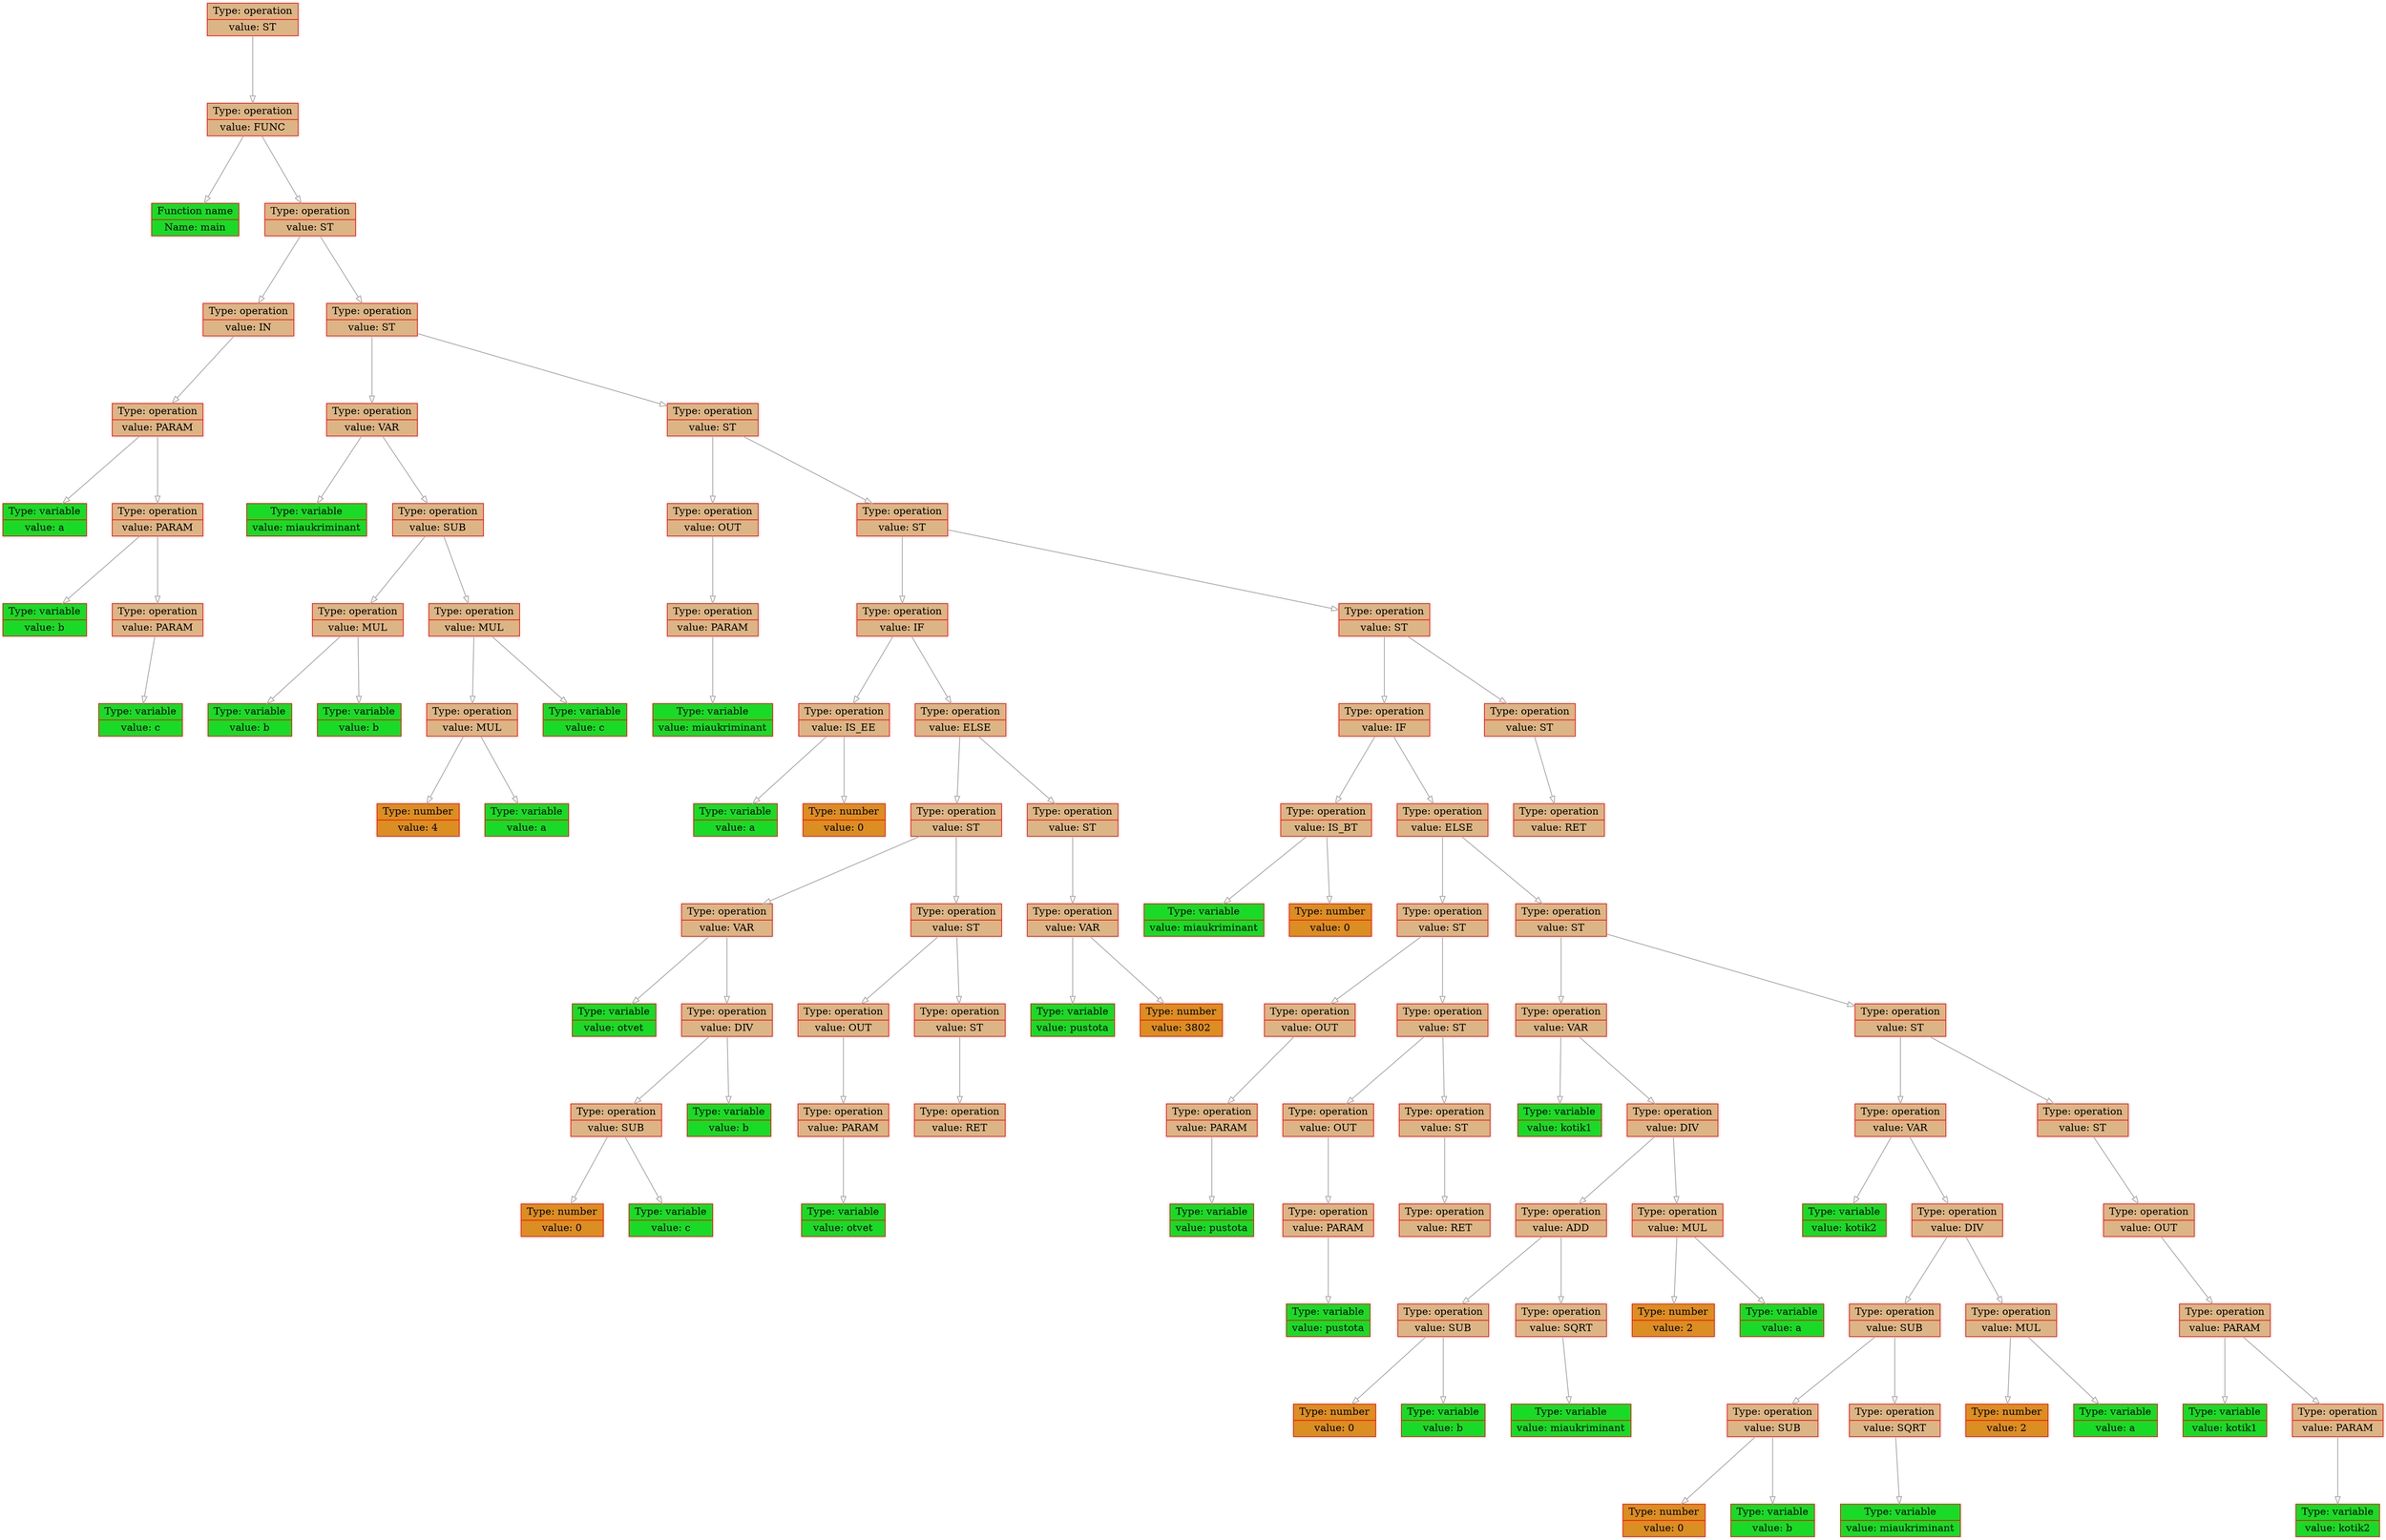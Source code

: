 
    digraph g {
        dpi      = 200;
        fontname = "Comic Sans MS";
        fontsize = 20;
        rankdir   =  TB;
        edge [color = darkgrey, arrowhead = onormal, arrowsize = 1, penwidth = 1.2]
        graph[fillcolor = lightgreen, ranksep = 1.3, nodesep = 0.5,
        style = "rounded, filled",color = green, penwidth = 2]

    Node000001cb167a3360[shape=record, width=0.2, style="filled", color="red", fillcolor="#DBB585",label=" {Type: operation | value: ST}"] 
 
Node000001cb167a3120[shape=record, width=0.2, style="filled", color="red", fillcolor="#DBB585",label=" {Type: operation | value: FUNC}"] 
 
Node000001cb16931cc0[shape=record, width=0.2, style="filled", color="red", fillcolor="#19DB27",label=" {Function name | Name: main}"] 
 
Node000001cb167a30f0[shape=record, width=0.2, style="filled", color="red", fillcolor="#DBB585",label=" {Type: operation | value: ST}"] 
 
Node000001cb1693ee00[shape=record, width=0.2, style="filled", color="red", fillcolor="#DBB585",label=" {Type: operation | value: IN}"] 
 
Node000001cb1693edd0[shape=record, width=0.2, style="filled", color="red", fillcolor="#DBB585",label=" {Type: operation | value: PARAM}"] 
 
Node000001cb16931cf0[shape=record, width=0.2, style="filled", color="red", fillcolor="#19DB27",label=" {Type: variable | value: a}"] 
 
Node000001cb16931db0[shape=record, width=0.2, style="filled", color="red", fillcolor="#DBB585",label=" {Type: operation | value: PARAM}"] 
 
Node000001cb16931d20[shape=record, width=0.2, style="filled", color="red", fillcolor="#19DB27",label=" {Type: variable | value: b}"] 
 
Node000001cb16931d80[shape=record, width=0.2, style="filled", color="red", fillcolor="#DBB585",label=" {Type: operation | value: PARAM}"] 
 
Node000001cb16931d50[shape=record, width=0.2, style="filled", color="red", fillcolor="#19DB27",label=" {Type: variable | value: c}"] 
 
Node000001cb167a3090[shape=record, width=0.2, style="filled", color="red", fillcolor="#DBB585",label=" {Type: operation | value: ST}"] 
 
Node000001cb167a2440[shape=record, width=0.2, style="filled", color="red", fillcolor="#DBB585",label=" {Type: operation | value: VAR}"] 
 
Node000001cb1693ee30[shape=record, width=0.2, style="filled", color="red", fillcolor="#19DB27",label=" {Type: variable | value: miaukriminant}"] 
 
Node000001cb167a2200[shape=record, width=0.2, style="filled", color="red", fillcolor="#DBB585",label=" {Type: operation | value: SUB}"] 
 
Node000001cb1693eec0[shape=record, width=0.2, style="filled", color="red", fillcolor="#DBB585",label=" {Type: operation | value: MUL}"] 
 
Node000001cb1693ee60[shape=record, width=0.2, style="filled", color="red", fillcolor="#19DB27",label=" {Type: variable | value: b}"] 
 
Node000001cb1693ee90[shape=record, width=0.2, style="filled", color="red", fillcolor="#19DB27",label=" {Type: variable | value: b}"] 
 
Node000001cb167a20e0[shape=record, width=0.2, style="filled", color="red", fillcolor="#DBB585",label=" {Type: operation | value: MUL}"] 
 
Node000001cb167a21a0[shape=record, width=0.2, style="filled", color="red", fillcolor="#DBB585",label=" {Type: operation | value: MUL}"] 
 
Node000001cb1693eef0[shape=record, width=0.2, style="filled", color="red", fillcolor="#DB8E21",label=" {Type: number | value: 4}"] 
 
Node000001cb1693ef20[shape=record, width=0.2, style="filled", color="red", fillcolor="#19DB27",label=" {Type: variable | value: a}"] 
 
Node000001cb167a2410[shape=record, width=0.2, style="filled", color="red", fillcolor="#19DB27",label=" {Type: variable | value: c}"] 
 
Node000001cb167a3000[shape=record, width=0.2, style="filled", color="red", fillcolor="#DBB585",label=" {Type: operation | value: ST}"] 
 
Node000001cb167a2110[shape=record, width=0.2, style="filled", color="red", fillcolor="#DBB585",label=" {Type: operation | value: OUT}"] 
 
Node000001cb167a2230[shape=record, width=0.2, style="filled", color="red", fillcolor="#DBB585",label=" {Type: operation | value: PARAM}"] 
 
Node000001cb167a22c0[shape=record, width=0.2, style="filled", color="red", fillcolor="#19DB27",label=" {Type: variable | value: miaukriminant}"] 
 
Node000001cb167a3060[shape=record, width=0.2, style="filled", color="red", fillcolor="#DBB585",label=" {Type: operation | value: ST}"] 
 
Node000001cb167a2910[shape=record, width=0.2, style="filled", color="red", fillcolor="#DBB585",label=" {Type: operation | value: IF}"] 
 
Node000001cb167a2380[shape=record, width=0.2, style="filled", color="red", fillcolor="#DBB585",label=" {Type: operation | value: IS_EE}"] 
 
Node000001cb167a22f0[shape=record, width=0.2, style="filled", color="red", fillcolor="#19DB27",label=" {Type: variable | value: a}"] 
 
Node000001cb167a2320[shape=record, width=0.2, style="filled", color="red", fillcolor="#DB8E21",label=" {Type: number | value: 0}"] 
 
Node000001cb167a2970[shape=record, width=0.2, style="filled", color="red", fillcolor="#DBB585",label=" {Type: operation | value: ELSE}"] 
 
Node000001cb167a2580[shape=record, width=0.2, style="filled", color="red", fillcolor="#DBB585",label=" {Type: operation | value: ST}"] 
 
Node000001cb167a23b0[shape=record, width=0.2, style="filled", color="red", fillcolor="#DBB585",label=" {Type: operation | value: VAR}"] 
 
Node000001cb167a2170[shape=record, width=0.2, style="filled", color="red", fillcolor="#19DB27",label=" {Type: variable | value: otvet}"] 
 
Node000001cb167a2290[shape=record, width=0.2, style="filled", color="red", fillcolor="#DBB585",label=" {Type: operation | value: DIV}"] 
 
Node000001cb167a21d0[shape=record, width=0.2, style="filled", color="red", fillcolor="#DBB585",label=" {Type: operation | value: SUB}"] 
 
Node000001cb167a2140[shape=record, width=0.2, style="filled", color="red", fillcolor="#DB8E21",label=" {Type: number | value: 0}"] 
 
Node000001cb167a2350[shape=record, width=0.2, style="filled", color="red", fillcolor="#19DB27",label=" {Type: variable | value: c}"] 
 
Node000001cb167a2260[shape=record, width=0.2, style="filled", color="red", fillcolor="#19DB27",label=" {Type: variable | value: b}"] 
 
Node000001cb167a29d0[shape=record, width=0.2, style="filled", color="red", fillcolor="#DBB585",label=" {Type: operation | value: ST}"] 
 
Node000001cb167a2670[shape=record, width=0.2, style="filled", color="red", fillcolor="#DBB585",label=" {Type: operation | value: OUT}"] 
 
Node000001cb167a26a0[shape=record, width=0.2, style="filled", color="red", fillcolor="#DBB585",label=" {Type: operation | value: PARAM}"] 
 
Node000001cb167a23e0[shape=record, width=0.2, style="filled", color="red", fillcolor="#19DB27",label=" {Type: variable | value: otvet}"] 
 
Node000001cb167a2880[shape=record, width=0.2, style="filled", color="red", fillcolor="#DBB585",label=" {Type: operation | value: ST}"] 
 
Node000001cb167a2700[shape=record, width=0.2, style="filled", color="red", fillcolor="#DBB585",label=" {Type: operation | value: RET}"] 
 
Node000001cb167a2ac0[shape=record, width=0.2, style="filled", color="red", fillcolor="#DBB585",label=" {Type: operation | value: ST}"] 
 
Node000001cb167a2760[shape=record, width=0.2, style="filled", color="red", fillcolor="#DBB585",label=" {Type: operation | value: VAR}"] 
 
Node000001cb167a25b0[shape=record, width=0.2, style="filled", color="red", fillcolor="#19DB27",label=" {Type: variable | value: pustota}"] 
 
Node000001cb167a2c40[shape=record, width=0.2, style="filled", color="red", fillcolor="#DB8E21",label=" {Type: number | value: 3802}"] 
 
Node000001cb167a2df0[shape=record, width=0.2, style="filled", color="red", fillcolor="#DBB585",label=" {Type: operation | value: ST}"] 
 
Node000001cb167a32a0[shape=record, width=0.2, style="filled", color="red", fillcolor="#DBB585",label=" {Type: operation | value: IF}"] 
 
Node000001cb167a2b50[shape=record, width=0.2, style="filled", color="red", fillcolor="#DBB585",label=" {Type: operation | value: IS_BT}"] 
 
Node000001cb167a28b0[shape=record, width=0.2, style="filled", color="red", fillcolor="#19DB27",label=" {Type: variable | value: miaukriminant}"] 
 
Node000001cb167a27c0[shape=record, width=0.2, style="filled", color="red", fillcolor="#DB8E21",label=" {Type: number | value: 0}"] 
 
Node000001cb167a2f10[shape=record, width=0.2, style="filled", color="red", fillcolor="#DBB585",label=" {Type: operation | value: ELSE}"] 
 
Node000001cb167a2c70[shape=record, width=0.2, style="filled", color="red", fillcolor="#DBB585",label=" {Type: operation | value: ST}"] 
 
Node000001cb167a2bb0[shape=record, width=0.2, style="filled", color="red", fillcolor="#DBB585",label=" {Type: operation | value: OUT}"] 
 
Node000001cb167a25e0[shape=record, width=0.2, style="filled", color="red", fillcolor="#DBB585",label=" {Type: operation | value: PARAM}"] 
 
Node000001cb167a2a00[shape=record, width=0.2, style="filled", color="red", fillcolor="#19DB27",label=" {Type: variable | value: pustota}"] 
 
Node000001cb167a2850[shape=record, width=0.2, style="filled", color="red", fillcolor="#DBB585",label=" {Type: operation | value: ST}"] 
 
Node000001cb167a2520[shape=record, width=0.2, style="filled", color="red", fillcolor="#DBB585",label=" {Type: operation | value: OUT}"] 
 
Node000001cb167a27f0[shape=record, width=0.2, style="filled", color="red", fillcolor="#DBB585",label=" {Type: operation | value: PARAM}"] 
 
Node000001cb167a2940[shape=record, width=0.2, style="filled", color="red", fillcolor="#19DB27",label=" {Type: variable | value: pustota}"] 
 
Node000001cb167a28e0[shape=record, width=0.2, style="filled", color="red", fillcolor="#DBB585",label=" {Type: operation | value: ST}"] 
 
Node000001cb167a2820[shape=record, width=0.2, style="filled", color="red", fillcolor="#DBB585",label=" {Type: operation | value: RET}"] 
 
Node000001cb167a3330[shape=record, width=0.2, style="filled", color="red", fillcolor="#DBB585",label=" {Type: operation | value: ST}"] 
 
Node000001cb167a2be0[shape=record, width=0.2, style="filled", color="red", fillcolor="#DBB585",label=" {Type: operation | value: VAR}"] 
 
Node000001cb167a2a90[shape=record, width=0.2, style="filled", color="red", fillcolor="#19DB27",label=" {Type: variable | value: kotik1}"] 
 
Node000001cb167a2b20[shape=record, width=0.2, style="filled", color="red", fillcolor="#DBB585",label=" {Type: operation | value: DIV}"] 
 
Node000001cb167a26d0[shape=record, width=0.2, style="filled", color="red", fillcolor="#DBB585",label=" {Type: operation | value: ADD}"] 
 
Node000001cb167a2a30[shape=record, width=0.2, style="filled", color="red", fillcolor="#DBB585",label=" {Type: operation | value: SUB}"] 
 
Node000001cb167a29a0[shape=record, width=0.2, style="filled", color="red", fillcolor="#DB8E21",label=" {Type: number | value: 0}"] 
 
Node000001cb167a24f0[shape=record, width=0.2, style="filled", color="red", fillcolor="#19DB27",label=" {Type: variable | value: b}"] 
 
Node000001cb167a2790[shape=record, width=0.2, style="filled", color="red", fillcolor="#DBB585",label=" {Type: operation | value: SQRT}"] 
 
Node000001cb167a2af0[shape=record, width=0.2, style="filled", color="red", fillcolor="#19DB27",label=" {Type: variable | value: miaukriminant}"] 
 
Node000001cb167a2640[shape=record, width=0.2, style="filled", color="red", fillcolor="#DBB585",label=" {Type: operation | value: MUL}"] 
 
Node000001cb167a2a60[shape=record, width=0.2, style="filled", color="red", fillcolor="#DB8E21",label=" {Type: number | value: 2}"] 
 
Node000001cb167a2b80[shape=record, width=0.2, style="filled", color="red", fillcolor="#19DB27",label=" {Type: variable | value: a}"] 
 
Node000001cb167a33c0[shape=record, width=0.2, style="filled", color="red", fillcolor="#DBB585",label=" {Type: operation | value: ST}"] 
 
Node000001cb167a31b0[shape=record, width=0.2, style="filled", color="red", fillcolor="#DBB585",label=" {Type: operation | value: VAR}"] 
 
Node000001cb167a2c10[shape=record, width=0.2, style="filled", color="red", fillcolor="#19DB27",label=" {Type: variable | value: kotik2}"] 
 
Node000001cb167a3270[shape=record, width=0.2, style="filled", color="red", fillcolor="#DBB585",label=" {Type: operation | value: DIV}"] 
 
Node000001cb167a2fd0[shape=record, width=0.2, style="filled", color="red", fillcolor="#DBB585",label=" {Type: operation | value: SUB}"] 
 
Node000001cb167a2610[shape=record, width=0.2, style="filled", color="red", fillcolor="#DBB585",label=" {Type: operation | value: SUB}"] 
 
Node000001cb167a2550[shape=record, width=0.2, style="filled", color="red", fillcolor="#DB8E21",label=" {Type: number | value: 0}"] 
 
Node000001cb167a2730[shape=record, width=0.2, style="filled", color="red", fillcolor="#19DB27",label=" {Type: variable | value: b}"] 
 
Node000001cb167a3240[shape=record, width=0.2, style="filled", color="red", fillcolor="#DBB585",label=" {Type: operation | value: SQRT}"] 
 
Node000001cb167a3030[shape=record, width=0.2, style="filled", color="red", fillcolor="#19DB27",label=" {Type: variable | value: miaukriminant}"] 
 
Node000001cb167a2f70[shape=record, width=0.2, style="filled", color="red", fillcolor="#DBB585",label=" {Type: operation | value: MUL}"] 
 
Node000001cb167a2f40[shape=record, width=0.2, style="filled", color="red", fillcolor="#DB8E21",label=" {Type: number | value: 2}"] 
 
Node000001cb167a2ee0[shape=record, width=0.2, style="filled", color="red", fillcolor="#19DB27",label=" {Type: variable | value: a}"] 
 
Node000001cb167a32d0[shape=record, width=0.2, style="filled", color="red", fillcolor="#DBB585",label=" {Type: operation | value: ST}"] 
 
Node000001cb167a2d90[shape=record, width=0.2, style="filled", color="red", fillcolor="#DBB585",label=" {Type: operation | value: OUT}"] 
 
Node000001cb167a2eb0[shape=record, width=0.2, style="filled", color="red", fillcolor="#DBB585",label=" {Type: operation | value: PARAM}"] 
 
Node000001cb167a3300[shape=record, width=0.2, style="filled", color="red", fillcolor="#19DB27",label=" {Type: variable | value: kotik1}"] 
 
Node000001cb167a30c0[shape=record, width=0.2, style="filled", color="red", fillcolor="#DBB585",label=" {Type: operation | value: PARAM}"] 
 
Node000001cb167a2fa0[shape=record, width=0.2, style="filled", color="red", fillcolor="#19DB27",label=" {Type: variable | value: kotik2}"] 
 
Node000001cb167a2e80[shape=record, width=0.2, style="filled", color="red", fillcolor="#DBB585",label=" {Type: operation | value: ST}"] 
 
Node000001cb167a31e0[shape=record, width=0.2, style="filled", color="red", fillcolor="#DBB585",label=" {Type: operation | value: RET}"] 
 
Node000001cb167a3360->Node000001cb167a3120
Node000001cb167a3120->Node000001cb16931cc0
Node000001cb167a3120->Node000001cb167a30f0
Node000001cb167a30f0->Node000001cb1693ee00
Node000001cb1693ee00->Node000001cb1693edd0
Node000001cb1693edd0->Node000001cb16931cf0
Node000001cb1693edd0->Node000001cb16931db0
Node000001cb16931db0->Node000001cb16931d20
Node000001cb16931db0->Node000001cb16931d80
Node000001cb16931d80->Node000001cb16931d50
Node000001cb167a30f0->Node000001cb167a3090
Node000001cb167a3090->Node000001cb167a2440
Node000001cb167a2440->Node000001cb1693ee30
Node000001cb167a2440->Node000001cb167a2200
Node000001cb167a2200->Node000001cb1693eec0
Node000001cb1693eec0->Node000001cb1693ee60
Node000001cb1693eec0->Node000001cb1693ee90
Node000001cb167a2200->Node000001cb167a20e0
Node000001cb167a20e0->Node000001cb167a21a0
Node000001cb167a21a0->Node000001cb1693eef0
Node000001cb167a21a0->Node000001cb1693ef20
Node000001cb167a20e0->Node000001cb167a2410
Node000001cb167a3090->Node000001cb167a3000
Node000001cb167a3000->Node000001cb167a2110
Node000001cb167a2110->Node000001cb167a2230
Node000001cb167a2230->Node000001cb167a22c0
Node000001cb167a3000->Node000001cb167a3060
Node000001cb167a3060->Node000001cb167a2910
Node000001cb167a2910->Node000001cb167a2380
Node000001cb167a2380->Node000001cb167a22f0
Node000001cb167a2380->Node000001cb167a2320
Node000001cb167a2910->Node000001cb167a2970
Node000001cb167a2970->Node000001cb167a2580
Node000001cb167a2580->Node000001cb167a23b0
Node000001cb167a23b0->Node000001cb167a2170
Node000001cb167a23b0->Node000001cb167a2290
Node000001cb167a2290->Node000001cb167a21d0
Node000001cb167a21d0->Node000001cb167a2140
Node000001cb167a21d0->Node000001cb167a2350
Node000001cb167a2290->Node000001cb167a2260
Node000001cb167a2580->Node000001cb167a29d0
Node000001cb167a29d0->Node000001cb167a2670
Node000001cb167a2670->Node000001cb167a26a0
Node000001cb167a26a0->Node000001cb167a23e0
Node000001cb167a29d0->Node000001cb167a2880
Node000001cb167a2880->Node000001cb167a2700
Node000001cb167a2970->Node000001cb167a2ac0
Node000001cb167a2ac0->Node000001cb167a2760
Node000001cb167a2760->Node000001cb167a25b0
Node000001cb167a2760->Node000001cb167a2c40
Node000001cb167a3060->Node000001cb167a2df0
Node000001cb167a2df0->Node000001cb167a32a0
Node000001cb167a32a0->Node000001cb167a2b50
Node000001cb167a2b50->Node000001cb167a28b0
Node000001cb167a2b50->Node000001cb167a27c0
Node000001cb167a32a0->Node000001cb167a2f10
Node000001cb167a2f10->Node000001cb167a2c70
Node000001cb167a2c70->Node000001cb167a2bb0
Node000001cb167a2bb0->Node000001cb167a25e0
Node000001cb167a25e0->Node000001cb167a2a00
Node000001cb167a2c70->Node000001cb167a2850
Node000001cb167a2850->Node000001cb167a2520
Node000001cb167a2520->Node000001cb167a27f0
Node000001cb167a27f0->Node000001cb167a2940
Node000001cb167a2850->Node000001cb167a28e0
Node000001cb167a28e0->Node000001cb167a2820
Node000001cb167a2f10->Node000001cb167a3330
Node000001cb167a3330->Node000001cb167a2be0
Node000001cb167a2be0->Node000001cb167a2a90
Node000001cb167a2be0->Node000001cb167a2b20
Node000001cb167a2b20->Node000001cb167a26d0
Node000001cb167a26d0->Node000001cb167a2a30
Node000001cb167a2a30->Node000001cb167a29a0
Node000001cb167a2a30->Node000001cb167a24f0
Node000001cb167a26d0->Node000001cb167a2790
Node000001cb167a2790->Node000001cb167a2af0
Node000001cb167a2b20->Node000001cb167a2640
Node000001cb167a2640->Node000001cb167a2a60
Node000001cb167a2640->Node000001cb167a2b80
Node000001cb167a3330->Node000001cb167a33c0
Node000001cb167a33c0->Node000001cb167a31b0
Node000001cb167a31b0->Node000001cb167a2c10
Node000001cb167a31b0->Node000001cb167a3270
Node000001cb167a3270->Node000001cb167a2fd0
Node000001cb167a2fd0->Node000001cb167a2610
Node000001cb167a2610->Node000001cb167a2550
Node000001cb167a2610->Node000001cb167a2730
Node000001cb167a2fd0->Node000001cb167a3240
Node000001cb167a3240->Node000001cb167a3030
Node000001cb167a3270->Node000001cb167a2f70
Node000001cb167a2f70->Node000001cb167a2f40
Node000001cb167a2f70->Node000001cb167a2ee0
Node000001cb167a33c0->Node000001cb167a32d0
Node000001cb167a32d0->Node000001cb167a2d90
Node000001cb167a2d90->Node000001cb167a2eb0
Node000001cb167a2eb0->Node000001cb167a3300
Node000001cb167a2eb0->Node000001cb167a30c0
Node000001cb167a30c0->Node000001cb167a2fa0
Node000001cb167a2df0->Node000001cb167a2e80
Node000001cb167a2e80->Node000001cb167a31e0
}
